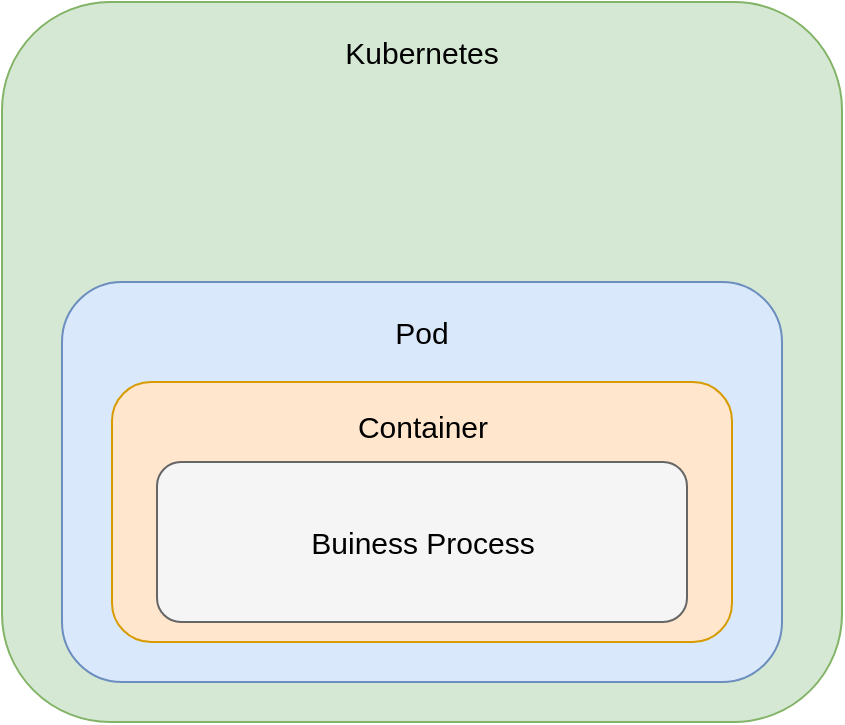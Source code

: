 <mxfile version="20.2.3" type="device"><diagram id="3moHKMad2OQ3V5CqC0DG" name="第 1 页"><mxGraphModel dx="1234" dy="777" grid="1" gridSize="10" guides="1" tooltips="1" connect="1" arrows="1" fold="1" page="1" pageScale="1" pageWidth="2339" pageHeight="3300" math="0" shadow="0"><root><mxCell id="0"/><mxCell id="1" parent="0"/><mxCell id="uniF9G2RrjxVGunFPjn7-7" value="" style="rounded=1;whiteSpace=wrap;html=1;fillColor=#d5e8d4;strokeColor=#82b366;" parent="1" vertex="1"><mxGeometry x="295" y="210" width="420" height="360" as="geometry"/></mxCell><mxCell id="uniF9G2RrjxVGunFPjn7-8" value="Kubernetes" style="text;html=1;strokeColor=none;fillColor=none;align=center;verticalAlign=middle;whiteSpace=wrap;rounded=0;fontSize=15;" parent="1" vertex="1"><mxGeometry x="470" y="220" width="70" height="30" as="geometry"/></mxCell><mxCell id="uniF9G2RrjxVGunFPjn7-9" value="" style="rounded=1;whiteSpace=wrap;html=1;fontSize=15;fillColor=#dae8fc;strokeColor=#6c8ebf;" parent="1" vertex="1"><mxGeometry x="325" y="350" width="360" height="200" as="geometry"/></mxCell><mxCell id="mFelo5WE4kopM9NeorVE-1" value="Pod" style="text;html=1;strokeColor=none;fillColor=none;align=center;verticalAlign=middle;whiteSpace=wrap;rounded=0;fontSize=15;" vertex="1" parent="1"><mxGeometry x="470" y="360" width="70" height="30" as="geometry"/></mxCell><mxCell id="mFelo5WE4kopM9NeorVE-2" value="" style="rounded=1;whiteSpace=wrap;html=1;fillColor=#ffe6cc;strokeColor=#d79b00;" vertex="1" parent="1"><mxGeometry x="350" y="400" width="310" height="130" as="geometry"/></mxCell><mxCell id="mFelo5WE4kopM9NeorVE-3" value="Container" style="text;html=1;strokeColor=none;fillColor=none;align=center;verticalAlign=middle;whiteSpace=wrap;rounded=0;fontSize=15;" vertex="1" parent="1"><mxGeometry x="410.5" y="407" width="189" height="30" as="geometry"/></mxCell><mxCell id="mFelo5WE4kopM9NeorVE-4" value="&lt;span style=&quot;color: rgb(0, 0, 0); font-size: 15px;&quot;&gt;Buiness Process&lt;/span&gt;" style="rounded=1;whiteSpace=wrap;html=1;fillColor=#f5f5f5;fontColor=#333333;strokeColor=#666666;" vertex="1" parent="1"><mxGeometry x="372.5" y="440" width="265" height="80" as="geometry"/></mxCell></root></mxGraphModel></diagram></mxfile>